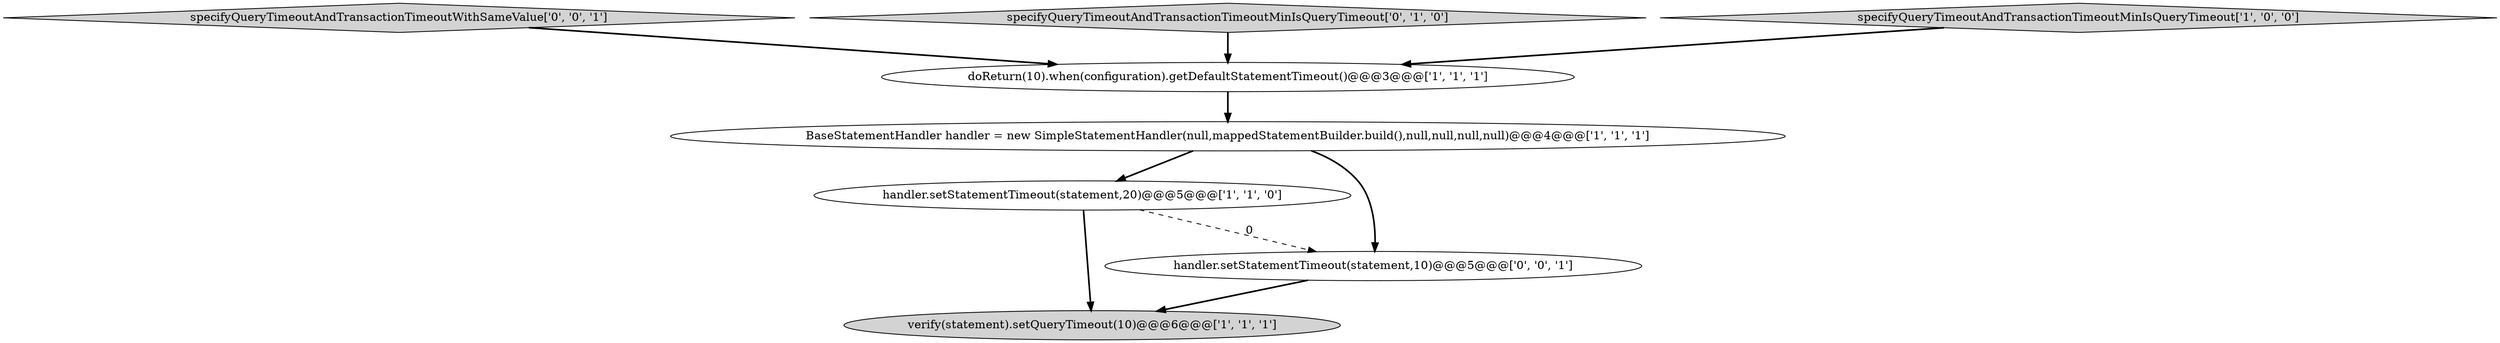 digraph {
7 [style = filled, label = "specifyQueryTimeoutAndTransactionTimeoutWithSameValue['0', '0', '1']", fillcolor = lightgray, shape = diamond image = "AAA0AAABBB3BBB"];
5 [style = filled, label = "specifyQueryTimeoutAndTransactionTimeoutMinIsQueryTimeout['0', '1', '0']", fillcolor = lightgray, shape = diamond image = "AAA0AAABBB2BBB"];
3 [style = filled, label = "handler.setStatementTimeout(statement,20)@@@5@@@['1', '1', '0']", fillcolor = white, shape = ellipse image = "AAA0AAABBB1BBB"];
4 [style = filled, label = "verify(statement).setQueryTimeout(10)@@@6@@@['1', '1', '1']", fillcolor = lightgray, shape = ellipse image = "AAA0AAABBB1BBB"];
0 [style = filled, label = "doReturn(10).when(configuration).getDefaultStatementTimeout()@@@3@@@['1', '1', '1']", fillcolor = white, shape = ellipse image = "AAA0AAABBB1BBB"];
2 [style = filled, label = "specifyQueryTimeoutAndTransactionTimeoutMinIsQueryTimeout['1', '0', '0']", fillcolor = lightgray, shape = diamond image = "AAA0AAABBB1BBB"];
1 [style = filled, label = "BaseStatementHandler handler = new SimpleStatementHandler(null,mappedStatementBuilder.build(),null,null,null,null)@@@4@@@['1', '1', '1']", fillcolor = white, shape = ellipse image = "AAA0AAABBB1BBB"];
6 [style = filled, label = "handler.setStatementTimeout(statement,10)@@@5@@@['0', '0', '1']", fillcolor = white, shape = ellipse image = "AAA0AAABBB3BBB"];
1->3 [style = bold, label=""];
6->4 [style = bold, label=""];
2->0 [style = bold, label=""];
1->6 [style = bold, label=""];
7->0 [style = bold, label=""];
3->6 [style = dashed, label="0"];
5->0 [style = bold, label=""];
3->4 [style = bold, label=""];
0->1 [style = bold, label=""];
}
